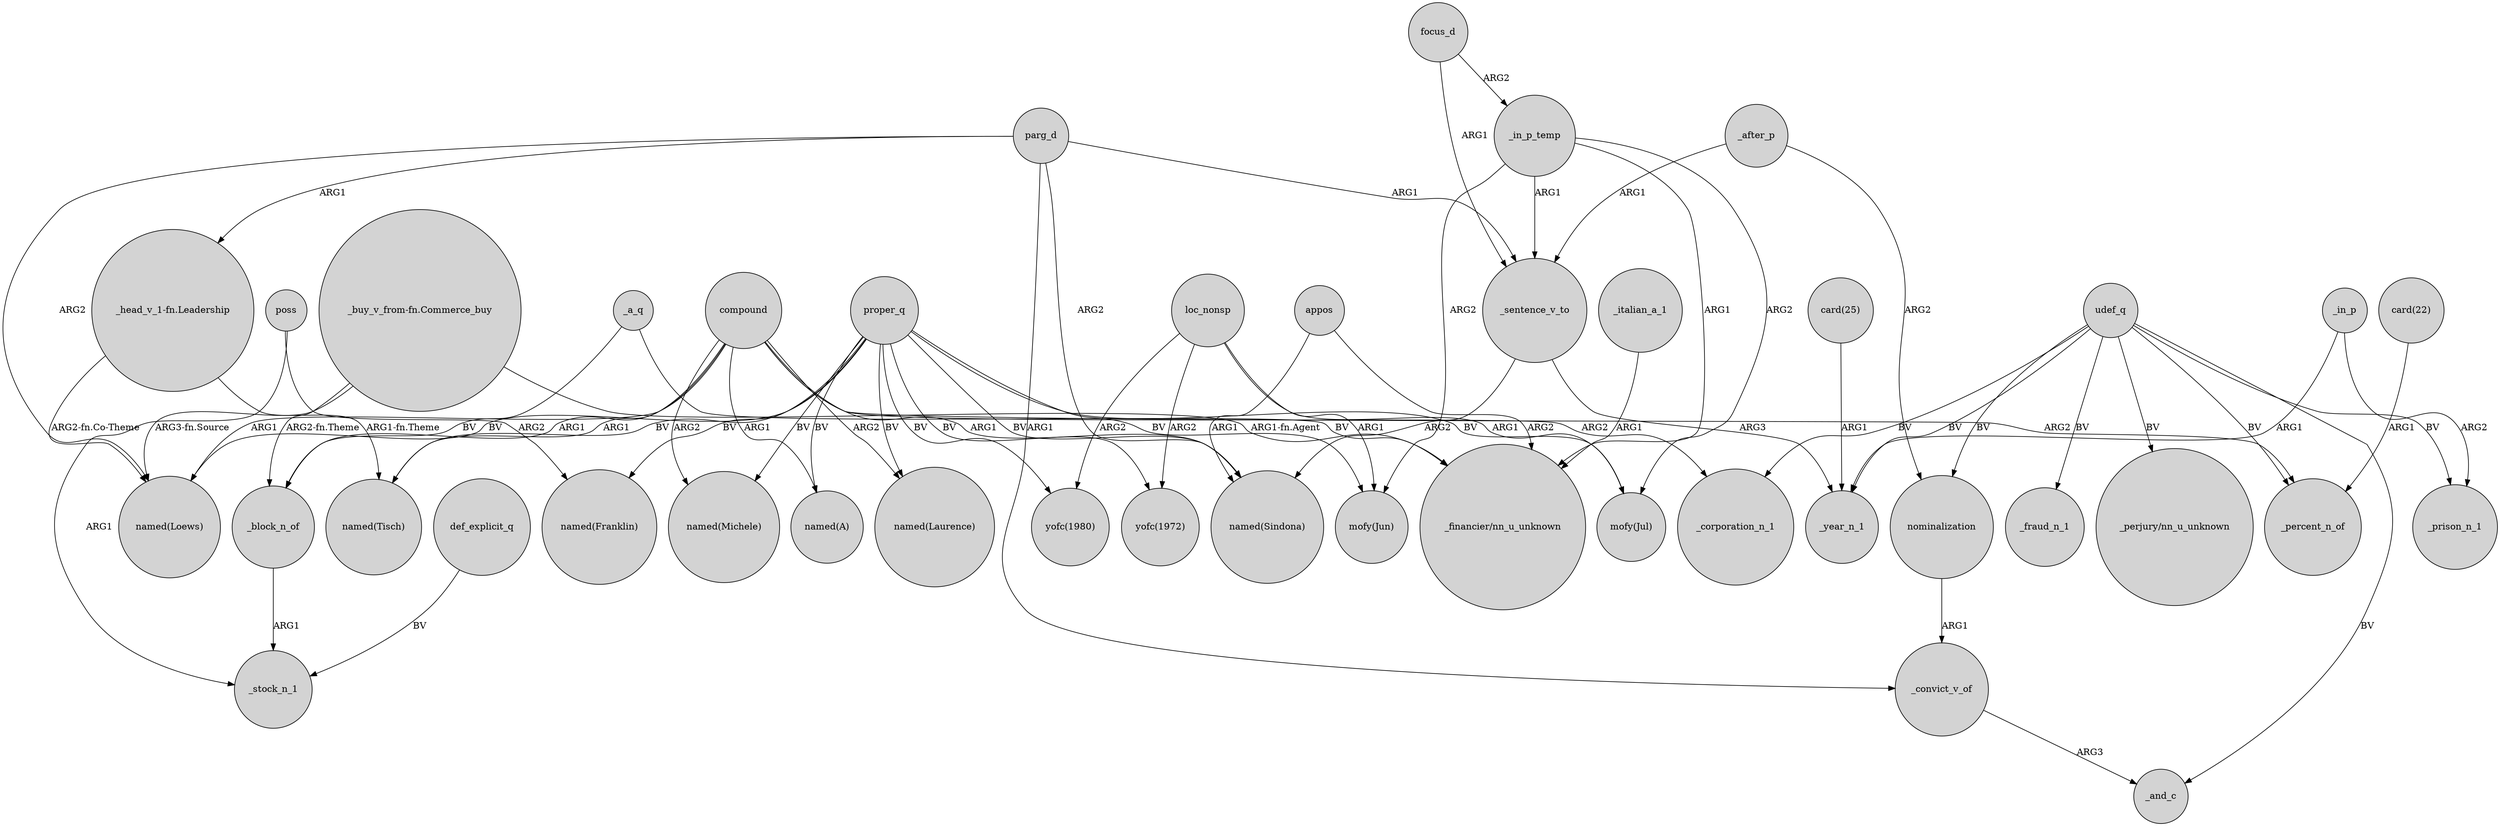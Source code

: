 digraph {
	node [shape=circle style=filled]
	appos -> "named(Sindona)" [label=ARG1]
	parg_d -> "named(Loews)" [label=ARG2]
	compound -> "named(Loews)" [label=ARG1]
	parg_d -> "named(Sindona)" [label=ARG2]
	focus_d -> _in_p_temp [label=ARG2]
	poss -> "named(Franklin)" [label=ARG2]
	_in_p_temp -> "_financier/nn_u_unknown" [label=ARG1]
	proper_q -> "mofy(Jul)" [label=BV]
	_after_p -> _sentence_v_to [label=ARG1]
	_italian_a_1 -> "_financier/nn_u_unknown" [label=ARG1]
	compound -> _block_n_of [label=ARG1]
	_convict_v_of -> _and_c [label=ARG3]
	parg_d -> "_head_v_1-fn.Leadership" [label=ARG1]
	proper_q -> "yofc(1972)" [label=BV]
	"_head_v_1-fn.Leadership" -> "named(Loews)" [label="ARG2-fn.Co-Theme"]
	compound -> "named(Michele)" [label=ARG2]
	proper_q -> "named(Laurence)" [label=BV]
	poss -> _stock_n_1 [label=ARG1]
	_in_p -> _year_n_1 [label=ARG1]
	compound -> _corporation_n_1 [label=ARG2]
	proper_q -> "mofy(Jun)" [label=BV]
	compound -> "named(Tisch)" [label=ARG1]
	compound -> "named(A)" [label=ARG1]
	parg_d -> _sentence_v_to [label=ARG1]
	_in_p_temp -> _sentence_v_to [label=ARG1]
	compound -> "named(Sindona)" [label=ARG1]
	compound -> _percent_n_of [label=ARG2]
	def_explicit_q -> _stock_n_1 [label=BV]
	compound -> "named(Laurence)" [label=ARG2]
	proper_q -> "named(Michele)" [label=BV]
	"_buy_v_from-fn.Commerce_buy" -> _block_n_of [label="ARG2-fn.Theme"]
	proper_q -> "named(Franklin)" [label=BV]
	parg_d -> _convict_v_of [label=ARG1]
	udef_q -> _fraud_n_1 [label=BV]
	udef_q -> "_perjury/nn_u_unknown" [label=BV]
	udef_q -> _corporation_n_1 [label=BV]
	_in_p_temp -> "mofy(Jul)" [label=ARG2]
	proper_q -> "named(Loews)" [label=BV]
	proper_q -> "named(Tisch)" [label=BV]
	_sentence_v_to -> _year_n_1 [label=ARG3]
	"_buy_v_from-fn.Commerce_buy" -> "named(Loews)" [label="ARG3-fn.Source"]
	appos -> "_financier/nn_u_unknown" [label=ARG2]
	_block_n_of -> _stock_n_1 [label=ARG1]
	_in_p -> _prison_n_1 [label=ARG2]
	udef_q -> _prison_n_1 [label=BV]
	loc_nonsp -> "yofc(1972)" [label=ARG2]
	nominalization -> _convict_v_of [label=ARG1]
	_a_q -> _block_n_of [label=BV]
	proper_q -> "yofc(1980)" [label=BV]
	udef_q -> nominalization [label=BV]
	_in_p_temp -> "mofy(Jun)" [label=ARG2]
	"_buy_v_from-fn.Commerce_buy" -> "_financier/nn_u_unknown" [label="ARG1-fn.Agent"]
	"card(25)" -> _year_n_1 [label=ARG1]
	focus_d -> _sentence_v_to [label=ARG1]
	proper_q -> "named(Sindona)" [label=BV]
	_a_q -> "_financier/nn_u_unknown" [label=BV]
	udef_q -> _year_n_1 [label=BV]
	loc_nonsp -> "mofy(Jun)" [label=ARG1]
	loc_nonsp -> "mofy(Jul)" [label=ARG1]
	udef_q -> _percent_n_of [label=BV]
	udef_q -> _and_c [label=BV]
	_after_p -> nominalization [label=ARG2]
	loc_nonsp -> "yofc(1980)" [label=ARG2]
	"_head_v_1-fn.Leadership" -> "named(Tisch)" [label="ARG1-fn.Theme"]
	_sentence_v_to -> "named(Sindona)" [label=ARG2]
	"card(22)" -> _percent_n_of [label=ARG1]
	proper_q -> "named(A)" [label=BV]
}
